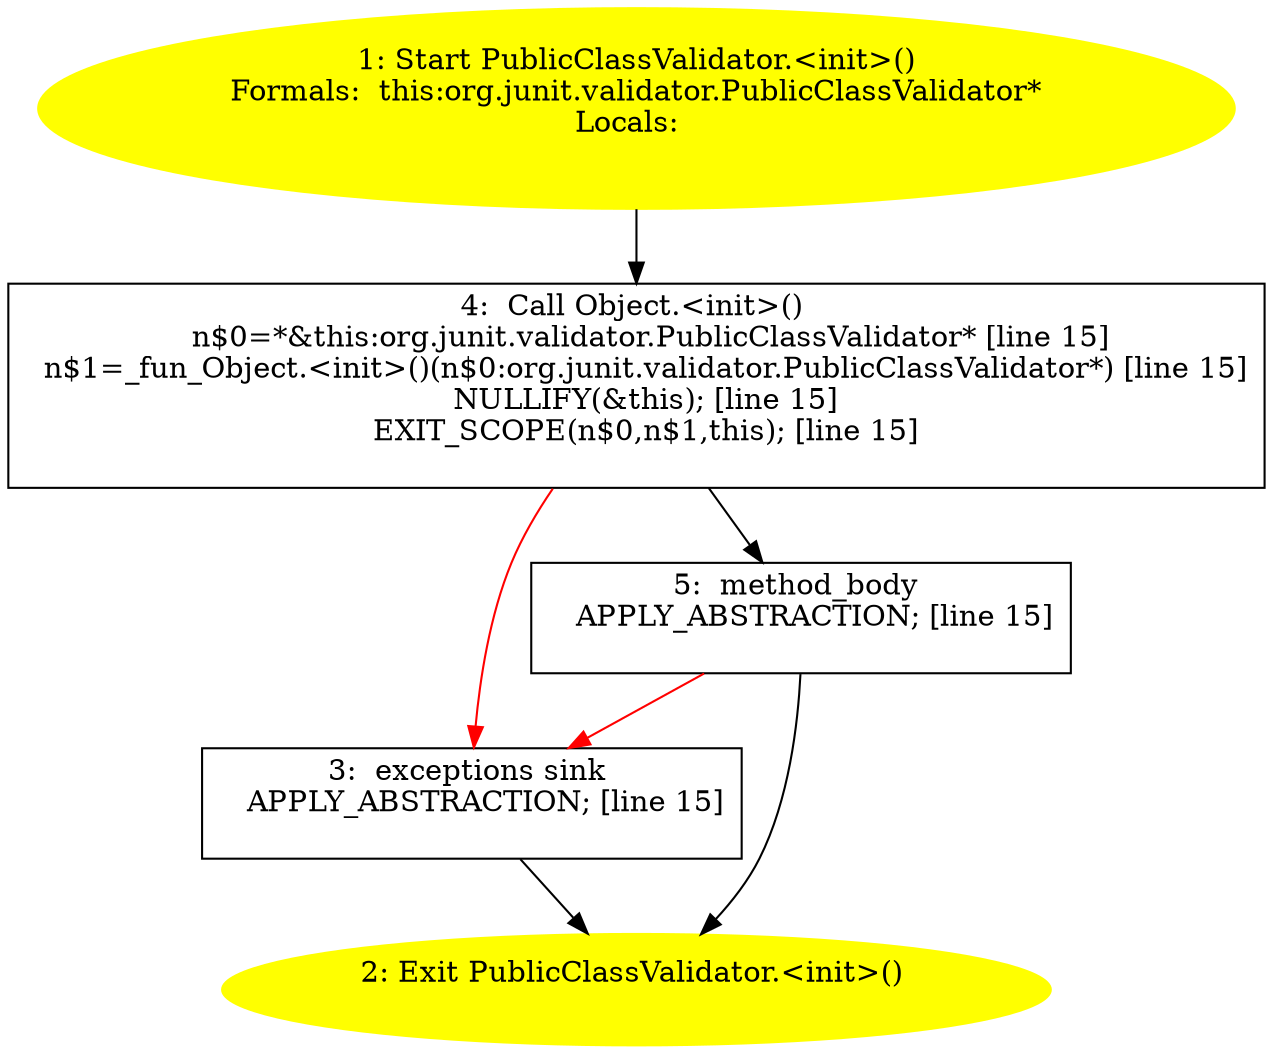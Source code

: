 /* @generated */
digraph cfg {
"org.junit.validator.PublicClassValidator.<init>().1a85547cc3f732d9e87d1a0faa6e45e0_1" [label="1: Start PublicClassValidator.<init>()\nFormals:  this:org.junit.validator.PublicClassValidator*\nLocals:  \n  " color=yellow style=filled]
	

	 "org.junit.validator.PublicClassValidator.<init>().1a85547cc3f732d9e87d1a0faa6e45e0_1" -> "org.junit.validator.PublicClassValidator.<init>().1a85547cc3f732d9e87d1a0faa6e45e0_4" ;
"org.junit.validator.PublicClassValidator.<init>().1a85547cc3f732d9e87d1a0faa6e45e0_2" [label="2: Exit PublicClassValidator.<init>() \n  " color=yellow style=filled]
	

"org.junit.validator.PublicClassValidator.<init>().1a85547cc3f732d9e87d1a0faa6e45e0_3" [label="3:  exceptions sink \n   APPLY_ABSTRACTION; [line 15]\n " shape="box"]
	

	 "org.junit.validator.PublicClassValidator.<init>().1a85547cc3f732d9e87d1a0faa6e45e0_3" -> "org.junit.validator.PublicClassValidator.<init>().1a85547cc3f732d9e87d1a0faa6e45e0_2" ;
"org.junit.validator.PublicClassValidator.<init>().1a85547cc3f732d9e87d1a0faa6e45e0_4" [label="4:  Call Object.<init>() \n   n$0=*&this:org.junit.validator.PublicClassValidator* [line 15]\n  n$1=_fun_Object.<init>()(n$0:org.junit.validator.PublicClassValidator*) [line 15]\n  NULLIFY(&this); [line 15]\n  EXIT_SCOPE(n$0,n$1,this); [line 15]\n " shape="box"]
	

	 "org.junit.validator.PublicClassValidator.<init>().1a85547cc3f732d9e87d1a0faa6e45e0_4" -> "org.junit.validator.PublicClassValidator.<init>().1a85547cc3f732d9e87d1a0faa6e45e0_5" ;
	 "org.junit.validator.PublicClassValidator.<init>().1a85547cc3f732d9e87d1a0faa6e45e0_4" -> "org.junit.validator.PublicClassValidator.<init>().1a85547cc3f732d9e87d1a0faa6e45e0_3" [color="red" ];
"org.junit.validator.PublicClassValidator.<init>().1a85547cc3f732d9e87d1a0faa6e45e0_5" [label="5:  method_body \n   APPLY_ABSTRACTION; [line 15]\n " shape="box"]
	

	 "org.junit.validator.PublicClassValidator.<init>().1a85547cc3f732d9e87d1a0faa6e45e0_5" -> "org.junit.validator.PublicClassValidator.<init>().1a85547cc3f732d9e87d1a0faa6e45e0_2" ;
	 "org.junit.validator.PublicClassValidator.<init>().1a85547cc3f732d9e87d1a0faa6e45e0_5" -> "org.junit.validator.PublicClassValidator.<init>().1a85547cc3f732d9e87d1a0faa6e45e0_3" [color="red" ];
}
